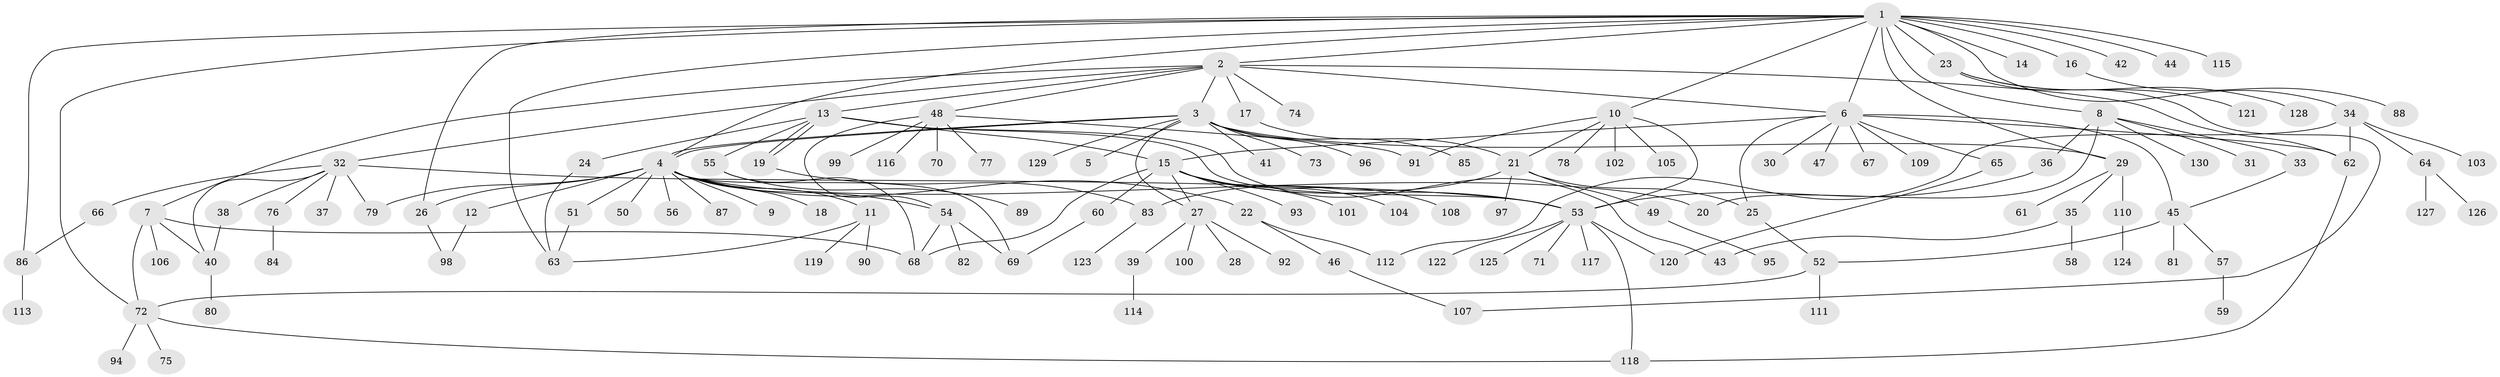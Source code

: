 // Generated by graph-tools (version 1.1) at 2025/47/03/09/25 04:47:56]
// undirected, 130 vertices, 172 edges
graph export_dot {
graph [start="1"]
  node [color=gray90,style=filled];
  1;
  2;
  3;
  4;
  5;
  6;
  7;
  8;
  9;
  10;
  11;
  12;
  13;
  14;
  15;
  16;
  17;
  18;
  19;
  20;
  21;
  22;
  23;
  24;
  25;
  26;
  27;
  28;
  29;
  30;
  31;
  32;
  33;
  34;
  35;
  36;
  37;
  38;
  39;
  40;
  41;
  42;
  43;
  44;
  45;
  46;
  47;
  48;
  49;
  50;
  51;
  52;
  53;
  54;
  55;
  56;
  57;
  58;
  59;
  60;
  61;
  62;
  63;
  64;
  65;
  66;
  67;
  68;
  69;
  70;
  71;
  72;
  73;
  74;
  75;
  76;
  77;
  78;
  79;
  80;
  81;
  82;
  83;
  84;
  85;
  86;
  87;
  88;
  89;
  90;
  91;
  92;
  93;
  94;
  95;
  96;
  97;
  98;
  99;
  100;
  101;
  102;
  103;
  104;
  105;
  106;
  107;
  108;
  109;
  110;
  111;
  112;
  113;
  114;
  115;
  116;
  117;
  118;
  119;
  120;
  121;
  122;
  123;
  124;
  125;
  126;
  127;
  128;
  129;
  130;
  1 -- 2;
  1 -- 4;
  1 -- 6;
  1 -- 8;
  1 -- 10;
  1 -- 14;
  1 -- 16;
  1 -- 23;
  1 -- 26;
  1 -- 29;
  1 -- 34;
  1 -- 42;
  1 -- 44;
  1 -- 63;
  1 -- 72;
  1 -- 86;
  1 -- 115;
  2 -- 3;
  2 -- 6;
  2 -- 7;
  2 -- 13;
  2 -- 17;
  2 -- 32;
  2 -- 48;
  2 -- 62;
  2 -- 74;
  3 -- 4;
  3 -- 4;
  3 -- 5;
  3 -- 27;
  3 -- 29;
  3 -- 41;
  3 -- 73;
  3 -- 85;
  3 -- 96;
  3 -- 129;
  4 -- 9;
  4 -- 11;
  4 -- 12;
  4 -- 18;
  4 -- 20;
  4 -- 22;
  4 -- 26;
  4 -- 50;
  4 -- 51;
  4 -- 54;
  4 -- 56;
  4 -- 69;
  4 -- 79;
  4 -- 87;
  6 -- 15;
  6 -- 25;
  6 -- 30;
  6 -- 45;
  6 -- 47;
  6 -- 62;
  6 -- 65;
  6 -- 67;
  6 -- 109;
  7 -- 40;
  7 -- 68;
  7 -- 72;
  7 -- 106;
  8 -- 20;
  8 -- 31;
  8 -- 33;
  8 -- 36;
  8 -- 130;
  10 -- 21;
  10 -- 53;
  10 -- 78;
  10 -- 91;
  10 -- 102;
  10 -- 105;
  11 -- 63;
  11 -- 90;
  11 -- 119;
  12 -- 98;
  13 -- 15;
  13 -- 19;
  13 -- 19;
  13 -- 24;
  13 -- 43;
  13 -- 53;
  13 -- 55;
  15 -- 27;
  15 -- 53;
  15 -- 60;
  15 -- 68;
  15 -- 93;
  15 -- 101;
  15 -- 104;
  15 -- 108;
  16 -- 88;
  17 -- 21;
  19 -- 83;
  21 -- 25;
  21 -- 49;
  21 -- 83;
  21 -- 97;
  22 -- 46;
  22 -- 112;
  23 -- 107;
  23 -- 121;
  23 -- 128;
  24 -- 63;
  25 -- 52;
  26 -- 98;
  27 -- 28;
  27 -- 39;
  27 -- 92;
  27 -- 100;
  29 -- 35;
  29 -- 61;
  29 -- 110;
  32 -- 37;
  32 -- 38;
  32 -- 40;
  32 -- 53;
  32 -- 66;
  32 -- 76;
  32 -- 79;
  33 -- 45;
  34 -- 62;
  34 -- 64;
  34 -- 103;
  34 -- 112;
  35 -- 43;
  35 -- 58;
  36 -- 53;
  38 -- 40;
  39 -- 114;
  40 -- 80;
  45 -- 52;
  45 -- 57;
  45 -- 81;
  46 -- 107;
  48 -- 54;
  48 -- 70;
  48 -- 77;
  48 -- 91;
  48 -- 99;
  48 -- 116;
  49 -- 95;
  51 -- 63;
  52 -- 72;
  52 -- 111;
  53 -- 71;
  53 -- 117;
  53 -- 118;
  53 -- 120;
  53 -- 122;
  53 -- 125;
  54 -- 68;
  54 -- 69;
  54 -- 82;
  55 -- 68;
  55 -- 89;
  57 -- 59;
  60 -- 69;
  62 -- 118;
  64 -- 126;
  64 -- 127;
  65 -- 120;
  66 -- 86;
  72 -- 75;
  72 -- 94;
  72 -- 118;
  76 -- 84;
  83 -- 123;
  86 -- 113;
  110 -- 124;
}
